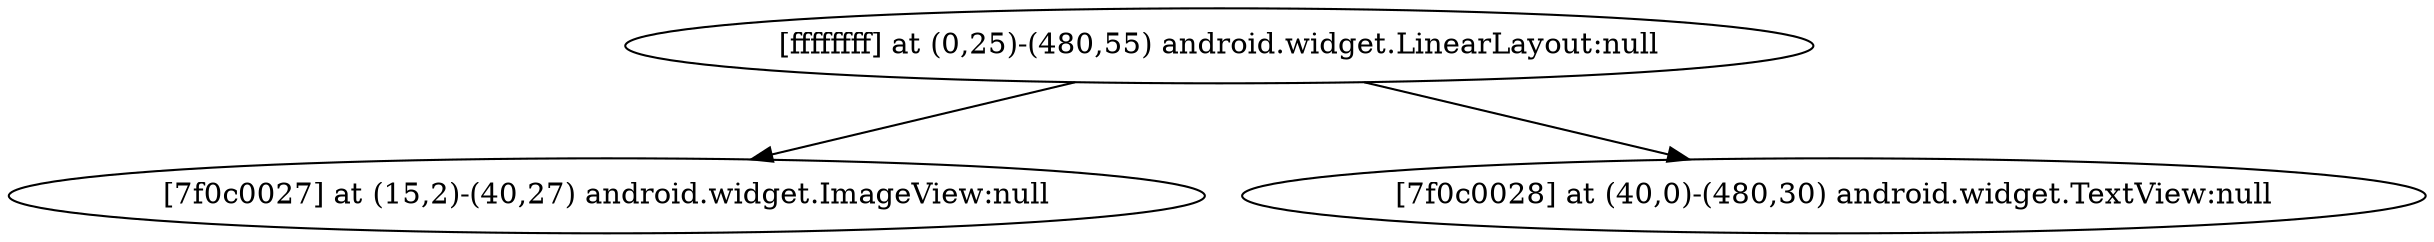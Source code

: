 strict digraph G {
  1 [ label="[ffffffff] at (0,25)-(480,55) android.widget.LinearLayout:null" ];
  2 [ label="[7f0c0027] at (15,2)-(40,27) android.widget.ImageView:null" ];
  3 [ label="[7f0c0028] at (40,0)-(480,30) android.widget.TextView:null" ];
  1 -> 2;
  1 -> 3;
}
